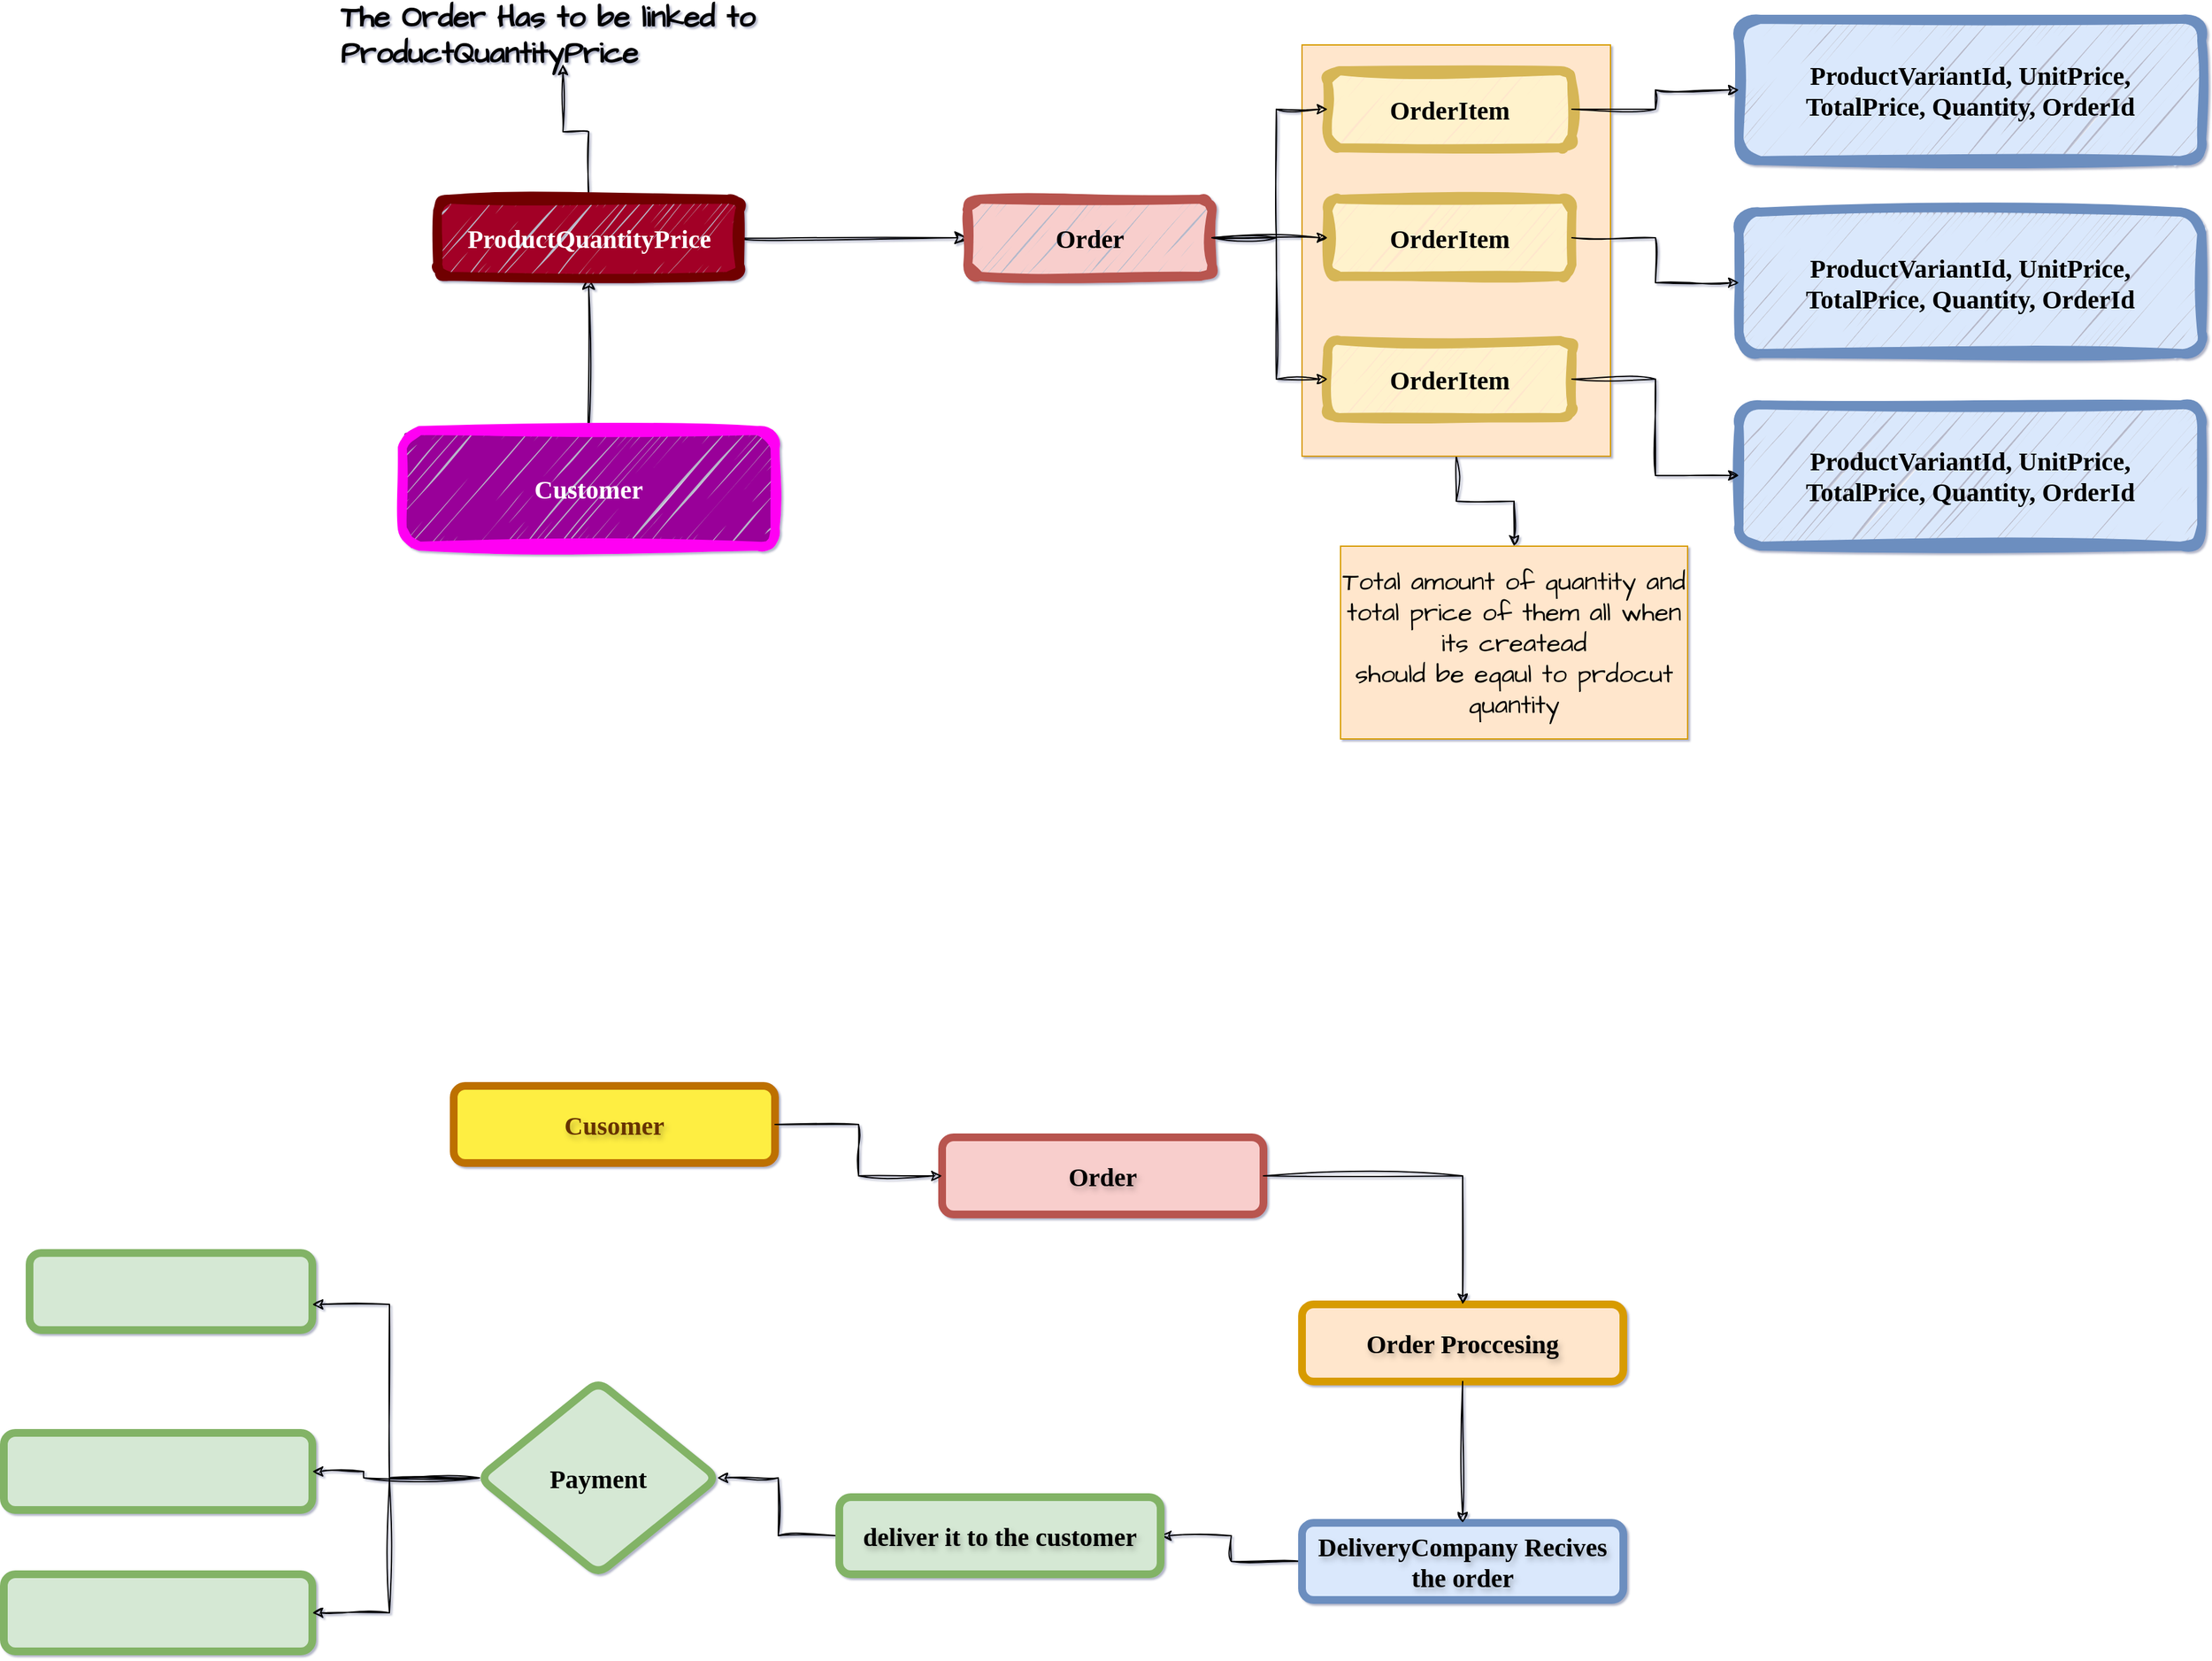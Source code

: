 <mxfile version="27.0.9" pages="2">
  <diagram name="Page-1" id="gnNqmJG_xtYtatFt8Hhh">
    <mxGraphModel dx="1442" dy="660" grid="1" gridSize="10" guides="1" tooltips="1" connect="1" arrows="1" fold="1" page="0" pageScale="1" pageWidth="1200" pageHeight="1600" math="0" shadow="1">
      <root>
        <mxCell id="0" />
        <mxCell id="1" parent="0" />
        <mxCell id="NSm13s4c2B4-6rNQFPJ4-1" value="" style="edgeStyle=orthogonalEdgeStyle;rounded=0;sketch=1;hachureGap=4;jiggle=2;curveFitting=1;orthogonalLoop=1;jettySize=auto;html=1;fontFamily=Architects Daughter;fontSource=https%3A%2F%2Ffonts.googleapis.com%2Fcss%3Ffamily%3DArchitects%2BDaughter;" edge="1" parent="1" source="NSm13s4c2B4-6rNQFPJ4-2" target="NSm13s4c2B4-6rNQFPJ4-22">
          <mxGeometry relative="1" as="geometry" />
        </mxCell>
        <mxCell id="NSm13s4c2B4-6rNQFPJ4-2" value="" style="rounded=0;whiteSpace=wrap;html=1;hachureGap=4;fontFamily=Architects Daughter;fontSource=https%3A%2F%2Ffonts.googleapis.com%2Fcss%3Ffamily%3DArchitects%2BDaughter;fillColor=#ffe6cc;strokeColor=#d79b00;" vertex="1" parent="1">
          <mxGeometry x="970" y="200" width="240" height="320" as="geometry" />
        </mxCell>
        <mxCell id="NSm13s4c2B4-6rNQFPJ4-3" value="" style="edgeStyle=none;curved=1;rounded=0;sketch=1;hachureGap=4;jiggle=2;curveFitting=1;orthogonalLoop=1;jettySize=auto;html=1;fontFamily=Architects Daughter;fontSource=https%3A%2F%2Ffonts.googleapis.com%2Fcss%3Ffamily%3DArchitects%2BDaughter;fontSize=12;startSize=8;endSize=8;" edge="1" parent="1" source="NSm13s4c2B4-6rNQFPJ4-4" target="NSm13s4c2B4-6rNQFPJ4-7">
          <mxGeometry relative="1" as="geometry" />
        </mxCell>
        <mxCell id="NSm13s4c2B4-6rNQFPJ4-4" value="Customer" style="rounded=1;whiteSpace=wrap;html=1;fillColor=#990099;strokeColor=#FF00F3;strokeWidth=7;fontFamily=Comic Sans MS;fontSize=20;fontColor=#FFFFFF;fontStyle=1;sketch=1;hachureGap=4;jiggle=2;curveFitting=1;fontSource=https%3A%2F%2Ffonts.googleapis.com%2Fcss%3Ffamily%3DArchitects%2BDaughter;" vertex="1" parent="1">
          <mxGeometry x="270" y="500" width="290" height="90" as="geometry" />
        </mxCell>
        <mxCell id="NSm13s4c2B4-6rNQFPJ4-5" value="" style="edgeStyle=none;curved=1;rounded=0;sketch=1;hachureGap=4;jiggle=2;curveFitting=1;orthogonalLoop=1;jettySize=auto;html=1;fontFamily=Architects Daughter;fontSource=https%3A%2F%2Ffonts.googleapis.com%2Fcss%3Ffamily%3DArchitects%2BDaughter;fontSize=12;startSize=8;endSize=8;" edge="1" parent="1" source="NSm13s4c2B4-6rNQFPJ4-7" target="NSm13s4c2B4-6rNQFPJ4-8">
          <mxGeometry relative="1" as="geometry" />
        </mxCell>
        <mxCell id="NSm13s4c2B4-6rNQFPJ4-6" style="edgeStyle=orthogonalEdgeStyle;rounded=0;sketch=1;hachureGap=4;jiggle=2;curveFitting=1;orthogonalLoop=1;jettySize=auto;html=1;fontFamily=Architects Daughter;fontSource=https%3A%2F%2Ffonts.googleapis.com%2Fcss%3Ffamily%3DArchitects%2BDaughter;" edge="1" parent="1" source="NSm13s4c2B4-6rNQFPJ4-7" target="NSm13s4c2B4-6rNQFPJ4-16">
          <mxGeometry relative="1" as="geometry">
            <mxPoint x="415" y="200" as="targetPoint" />
          </mxGeometry>
        </mxCell>
        <mxCell id="NSm13s4c2B4-6rNQFPJ4-7" value="ProductQuantityPrice" style="whiteSpace=wrap;html=1;fontSize=20;fontFamily=Comic Sans MS;fillColor=#a20025;strokeColor=#6F0000;fontColor=#ffffff;rounded=1;strokeWidth=7;fontStyle=1;hachureGap=4;fontSource=https%3A%2F%2Ffonts.googleapis.com%2Fcss%3Ffamily%3DArchitects%2BDaughter;glass=0;sketch=1;curveFitting=1;jiggle=2;" vertex="1" parent="1">
          <mxGeometry x="297.5" y="320" width="235" height="60" as="geometry" />
        </mxCell>
        <mxCell id="NSm13s4c2B4-6rNQFPJ4-8" value="Order" style="whiteSpace=wrap;html=1;fontSize=20;fontFamily=Comic Sans MS;fillColor=#f8cecc;strokeColor=#b85450;rounded=1;strokeWidth=7;fontStyle=1;sketch=1;hachureGap=4;jiggle=2;curveFitting=1;fontSource=https%3A%2F%2Ffonts.googleapis.com%2Fcss%3Ffamily%3DArchitects%2BDaughter;" vertex="1" parent="1">
          <mxGeometry x="710" y="320" width="190" height="60" as="geometry" />
        </mxCell>
        <mxCell id="NSm13s4c2B4-6rNQFPJ4-9" value="OrderItem" style="whiteSpace=wrap;html=1;fontSize=20;fontFamily=Comic Sans MS;fillColor=#fff2cc;strokeColor=#d6b656;rounded=1;strokeWidth=7;fontStyle=1;sketch=1;hachureGap=4;jiggle=2;curveFitting=1;fontSource=https%3A%2F%2Ffonts.googleapis.com%2Fcss%3Ffamily%3DArchitects%2BDaughter;" vertex="1" parent="1">
          <mxGeometry x="990" y="220" width="190" height="60" as="geometry" />
        </mxCell>
        <mxCell id="NSm13s4c2B4-6rNQFPJ4-10" value="OrderItem" style="whiteSpace=wrap;html=1;fontSize=20;fontFamily=Comic Sans MS;fillColor=#fff2cc;strokeColor=#d6b656;rounded=1;strokeWidth=7;fontStyle=1;sketch=1;hachureGap=4;jiggle=2;curveFitting=1;fontSource=https%3A%2F%2Ffonts.googleapis.com%2Fcss%3Ffamily%3DArchitects%2BDaughter;" vertex="1" parent="1">
          <mxGeometry x="990" y="320" width="190" height="60" as="geometry" />
        </mxCell>
        <mxCell id="NSm13s4c2B4-6rNQFPJ4-11" value="OrderItem" style="whiteSpace=wrap;html=1;fontSize=20;fontFamily=Comic Sans MS;fillColor=#fff2cc;strokeColor=#d6b656;rounded=1;strokeWidth=7;fontStyle=1;sketch=1;hachureGap=4;jiggle=2;curveFitting=1;fontSource=https%3A%2F%2Ffonts.googleapis.com%2Fcss%3Ffamily%3DArchitects%2BDaughter;" vertex="1" parent="1">
          <mxGeometry x="990" y="430" width="190" height="60" as="geometry" />
        </mxCell>
        <mxCell id="NSm13s4c2B4-6rNQFPJ4-12" value="" style="edgeStyle=orthogonalEdgeStyle;rounded=0;sketch=1;hachureGap=4;jiggle=2;curveFitting=1;orthogonalLoop=1;jettySize=auto;html=1;fontFamily=Architects Daughter;fontSource=https%3A%2F%2Ffonts.googleapis.com%2Fcss%3Ffamily%3DArchitects%2BDaughter;" edge="1" parent="1" source="NSm13s4c2B4-6rNQFPJ4-8" target="NSm13s4c2B4-6rNQFPJ4-9">
          <mxGeometry relative="1" as="geometry">
            <Array as="points">
              <mxPoint x="950" y="350" />
              <mxPoint x="950" y="250" />
            </Array>
          </mxGeometry>
        </mxCell>
        <mxCell id="NSm13s4c2B4-6rNQFPJ4-13" value="" style="edgeStyle=orthogonalEdgeStyle;rounded=0;sketch=1;hachureGap=4;jiggle=2;curveFitting=1;orthogonalLoop=1;jettySize=auto;html=1;fontFamily=Architects Daughter;fontSource=https%3A%2F%2Ffonts.googleapis.com%2Fcss%3Ffamily%3DArchitects%2BDaughter;" edge="1" parent="1" source="NSm13s4c2B4-6rNQFPJ4-8" target="NSm13s4c2B4-6rNQFPJ4-10">
          <mxGeometry relative="1" as="geometry" />
        </mxCell>
        <mxCell id="NSm13s4c2B4-6rNQFPJ4-14" value="" style="edgeStyle=orthogonalEdgeStyle;rounded=0;sketch=1;hachureGap=4;jiggle=2;curveFitting=1;orthogonalLoop=1;jettySize=auto;html=1;fontFamily=Architects Daughter;fontSource=https%3A%2F%2Ffonts.googleapis.com%2Fcss%3Ffamily%3DArchitects%2BDaughter;entryX=0;entryY=0.5;entryDx=0;entryDy=0;" edge="1" parent="1" source="NSm13s4c2B4-6rNQFPJ4-8" target="NSm13s4c2B4-6rNQFPJ4-11">
          <mxGeometry relative="1" as="geometry">
            <Array as="points">
              <mxPoint x="950" y="350" />
              <mxPoint x="950" y="460" />
            </Array>
          </mxGeometry>
        </mxCell>
        <mxCell id="NSm13s4c2B4-6rNQFPJ4-15" value="&lt;div&gt;ProductVariantId, UnitPrice,&lt;/div&gt;&lt;div&gt;TotalPrice, Quantity, OrderId&lt;/div&gt;" style="whiteSpace=wrap;html=1;fontSize=20;fontFamily=Comic Sans MS;fillColor=#dae8fc;strokeColor=#6c8ebf;rounded=1;strokeWidth=7;fontStyle=1;sketch=1;hachureGap=4;jiggle=2;curveFitting=1;fontSource=https%3A%2F%2Ffonts.googleapis.com%2Fcss%3Ffamily%3DArchitects%2BDaughter;align=center;" vertex="1" parent="1">
          <mxGeometry x="1310" y="180" width="360" height="110" as="geometry" />
        </mxCell>
        <mxCell id="NSm13s4c2B4-6rNQFPJ4-16" value="&lt;div&gt;The Order Has to be linked to&amp;nbsp; ProductQuantityPrice&lt;/div&gt;" style="text;html=1;align=left;verticalAlign=middle;whiteSpace=wrap;rounded=0;fontFamily=Architects Daughter;fontSource=https%3A%2F%2Ffonts.googleapis.com%2Fcss%3Ffamily%3DArchitects%2BDaughter;fontStyle=1;fontSize=23;" vertex="1" parent="1">
          <mxGeometry x="220" y="170" width="350" height="45" as="geometry" />
        </mxCell>
        <mxCell id="NSm13s4c2B4-6rNQFPJ4-17" value="&lt;div&gt;ProductVariantId, UnitPrice,&lt;/div&gt;&lt;div&gt;TotalPrice, Quantity, OrderId&lt;/div&gt;" style="whiteSpace=wrap;html=1;fontSize=20;fontFamily=Comic Sans MS;fillColor=#dae8fc;strokeColor=#6c8ebf;rounded=1;strokeWidth=7;fontStyle=1;sketch=1;hachureGap=4;jiggle=2;curveFitting=1;fontSource=https%3A%2F%2Ffonts.googleapis.com%2Fcss%3Ffamily%3DArchitects%2BDaughter;align=center;" vertex="1" parent="1">
          <mxGeometry x="1310" y="330" width="360" height="110" as="geometry" />
        </mxCell>
        <mxCell id="NSm13s4c2B4-6rNQFPJ4-18" value="&lt;div&gt;ProductVariantId, UnitPrice,&lt;/div&gt;&lt;div&gt;TotalPrice, Quantity, OrderId&lt;/div&gt;" style="whiteSpace=wrap;html=1;fontSize=20;fontFamily=Comic Sans MS;fillColor=#dae8fc;strokeColor=#6c8ebf;rounded=1;strokeWidth=7;fontStyle=1;sketch=1;hachureGap=4;jiggle=2;curveFitting=1;fontSource=https%3A%2F%2Ffonts.googleapis.com%2Fcss%3Ffamily%3DArchitects%2BDaughter;align=center;" vertex="1" parent="1">
          <mxGeometry x="1310" y="480" width="360" height="110" as="geometry" />
        </mxCell>
        <mxCell id="NSm13s4c2B4-6rNQFPJ4-19" value="" style="edgeStyle=orthogonalEdgeStyle;rounded=0;sketch=1;hachureGap=4;jiggle=2;curveFitting=1;orthogonalLoop=1;jettySize=auto;html=1;fontFamily=Architects Daughter;fontSource=https%3A%2F%2Ffonts.googleapis.com%2Fcss%3Ffamily%3DArchitects%2BDaughter;" edge="1" parent="1" source="NSm13s4c2B4-6rNQFPJ4-9" target="NSm13s4c2B4-6rNQFPJ4-15">
          <mxGeometry relative="1" as="geometry" />
        </mxCell>
        <mxCell id="NSm13s4c2B4-6rNQFPJ4-20" value="" style="edgeStyle=orthogonalEdgeStyle;rounded=0;sketch=1;hachureGap=4;jiggle=2;curveFitting=1;orthogonalLoop=1;jettySize=auto;html=1;fontFamily=Architects Daughter;fontSource=https%3A%2F%2Ffonts.googleapis.com%2Fcss%3Ffamily%3DArchitects%2BDaughter;exitX=1;exitY=0.5;exitDx=0;exitDy=0;" edge="1" parent="1" source="NSm13s4c2B4-6rNQFPJ4-10" target="NSm13s4c2B4-6rNQFPJ4-17">
          <mxGeometry relative="1" as="geometry">
            <mxPoint x="1180" y="390" as="sourcePoint" />
          </mxGeometry>
        </mxCell>
        <mxCell id="NSm13s4c2B4-6rNQFPJ4-21" value="" style="edgeStyle=orthogonalEdgeStyle;rounded=0;sketch=1;hachureGap=4;jiggle=2;curveFitting=1;orthogonalLoop=1;jettySize=auto;html=1;fontFamily=Architects Daughter;fontSource=https%3A%2F%2Ffonts.googleapis.com%2Fcss%3Ffamily%3DArchitects%2BDaughter;exitX=1;exitY=0.5;exitDx=0;exitDy=0;" edge="1" parent="1" source="NSm13s4c2B4-6rNQFPJ4-11" target="NSm13s4c2B4-6rNQFPJ4-18">
          <mxGeometry relative="1" as="geometry">
            <mxPoint x="1170" y="560" as="sourcePoint" />
          </mxGeometry>
        </mxCell>
        <mxCell id="NSm13s4c2B4-6rNQFPJ4-22" value="&lt;font style=&quot;font-size: 20px;&quot;&gt;Total amount of quantity and total price of them all when its createad&lt;br&gt;should be eqaul to prdocut quantity&lt;/font&gt;" style="whiteSpace=wrap;html=1;fontFamily=Architects Daughter;fillColor=#ffe6cc;strokeColor=#d79b00;rounded=0;hachureGap=4;fontSource=https%3A%2F%2Ffonts.googleapis.com%2Fcss%3Ffamily%3DArchitects%2BDaughter;" vertex="1" parent="1">
          <mxGeometry x="1000" y="590" width="270" height="150" as="geometry" />
        </mxCell>
        <mxCell id="NSm13s4c2B4-6rNQFPJ4-23" value="Cusomer" style="rounded=1;whiteSpace=wrap;html=1;fillColor=#FEEE43;fontColor=#663300;strokeColor=#BD7000;fontSize=20;textShadow=1;fillStyle=auto;hachureGap=4;fontFamily=Verdana;strokeWidth=6;fontStyle=1" vertex="1" parent="1">
          <mxGeometry x="310" y="1010" width="250" height="60" as="geometry" />
        </mxCell>
        <mxCell id="NSm13s4c2B4-6rNQFPJ4-28" value="Order" style="rounded=1;whiteSpace=wrap;html=1;fillColor=#f8cecc;strokeColor=#b85450;fontSize=20;textShadow=1;fillStyle=auto;hachureGap=4;fontFamily=Verdana;strokeWidth=6;fontStyle=1" vertex="1" parent="1">
          <mxGeometry x="690" y="1050" width="250" height="60" as="geometry" />
        </mxCell>
        <mxCell id="NSm13s4c2B4-6rNQFPJ4-32" value="Order Proccesing" style="rounded=1;whiteSpace=wrap;html=1;fillColor=#ffe6cc;strokeColor=#d79b00;fontSize=20;textShadow=1;fillStyle=auto;hachureGap=4;fontFamily=Verdana;strokeWidth=6;fontStyle=1" vertex="1" parent="1">
          <mxGeometry x="970" y="1180" width="250" height="60" as="geometry" />
        </mxCell>
        <mxCell id="NSm13s4c2B4-6rNQFPJ4-39" value="" style="edgeStyle=orthogonalEdgeStyle;rounded=0;sketch=1;hachureGap=4;jiggle=2;curveFitting=1;orthogonalLoop=1;jettySize=auto;html=1;fontFamily=Architects Daughter;fontSource=https%3A%2F%2Ffonts.googleapis.com%2Fcss%3Ffamily%3DArchitects%2BDaughter;" edge="1" parent="1" source="NSm13s4c2B4-6rNQFPJ4-34" target="NSm13s4c2B4-6rNQFPJ4-38">
          <mxGeometry relative="1" as="geometry" />
        </mxCell>
        <mxCell id="NSm13s4c2B4-6rNQFPJ4-34" value="DeliveryCompany Recives the order" style="rounded=1;whiteSpace=wrap;html=1;fillColor=#dae8fc;strokeColor=#6c8ebf;fontSize=20;textShadow=1;fillStyle=auto;hachureGap=4;fontFamily=Verdana;strokeWidth=6;fontStyle=1" vertex="1" parent="1">
          <mxGeometry x="970" y="1350" width="250" height="60" as="geometry" />
        </mxCell>
        <mxCell id="NSm13s4c2B4-6rNQFPJ4-29" value="" style="edgeStyle=orthogonalEdgeStyle;rounded=0;sketch=1;hachureGap=4;jiggle=2;curveFitting=1;orthogonalLoop=1;jettySize=auto;html=1;fontFamily=Architects Daughter;fontSource=https%3A%2F%2Ffonts.googleapis.com%2Fcss%3Ffamily%3DArchitects%2BDaughter;" edge="1" parent="1" source="NSm13s4c2B4-6rNQFPJ4-23" target="NSm13s4c2B4-6rNQFPJ4-28">
          <mxGeometry relative="1" as="geometry" />
        </mxCell>
        <mxCell id="NSm13s4c2B4-6rNQFPJ4-33" value="" style="edgeStyle=orthogonalEdgeStyle;rounded=0;sketch=1;hachureGap=4;jiggle=2;curveFitting=1;orthogonalLoop=1;jettySize=auto;html=1;fontFamily=Architects Daughter;fontSource=https%3A%2F%2Ffonts.googleapis.com%2Fcss%3Ffamily%3DArchitects%2BDaughter;" edge="1" parent="1" source="NSm13s4c2B4-6rNQFPJ4-28" target="NSm13s4c2B4-6rNQFPJ4-32">
          <mxGeometry relative="1" as="geometry">
            <Array as="points">
              <mxPoint x="1095" y="1080" />
            </Array>
          </mxGeometry>
        </mxCell>
        <mxCell id="NSm13s4c2B4-6rNQFPJ4-35" value="" style="edgeStyle=orthogonalEdgeStyle;rounded=0;sketch=1;hachureGap=4;jiggle=2;curveFitting=1;orthogonalLoop=1;jettySize=auto;html=1;fontFamily=Architects Daughter;fontSource=https%3A%2F%2Ffonts.googleapis.com%2Fcss%3Ffamily%3DArchitects%2BDaughter;" edge="1" parent="1" source="NSm13s4c2B4-6rNQFPJ4-32" target="NSm13s4c2B4-6rNQFPJ4-34">
          <mxGeometry relative="1" as="geometry" />
        </mxCell>
        <mxCell id="NSm13s4c2B4-6rNQFPJ4-41" value="" style="edgeStyle=orthogonalEdgeStyle;rounded=0;sketch=1;hachureGap=4;jiggle=2;curveFitting=1;orthogonalLoop=1;jettySize=auto;html=1;fontFamily=Architects Daughter;fontSource=https%3A%2F%2Ffonts.googleapis.com%2Fcss%3Ffamily%3DArchitects%2BDaughter;" edge="1" parent="1" source="NSm13s4c2B4-6rNQFPJ4-38" target="NSm13s4c2B4-6rNQFPJ4-40">
          <mxGeometry relative="1" as="geometry" />
        </mxCell>
        <mxCell id="NSm13s4c2B4-6rNQFPJ4-38" value="deliver it to the customer" style="rounded=1;whiteSpace=wrap;html=1;fillColor=#d5e8d4;strokeColor=#82b366;fontSize=20;textShadow=1;fillStyle=auto;hachureGap=4;fontFamily=Verdana;strokeWidth=6;fontStyle=1" vertex="1" parent="1">
          <mxGeometry x="610" y="1330" width="250" height="60" as="geometry" />
        </mxCell>
        <mxCell id="NSm13s4c2B4-6rNQFPJ4-40" value="Payment" style="rhombus;whiteSpace=wrap;html=1;fontSize=20;fontFamily=Verdana;fillColor=#d5e8d4;strokeColor=#82b366;rounded=1;fillStyle=auto;hachureGap=4;strokeWidth=6;fontStyle=1;" vertex="1" parent="1">
          <mxGeometry x="330" y="1240" width="185" height="150" as="geometry" />
        </mxCell>
        <mxCell id="NSm13s4c2B4-6rNQFPJ4-42" value="" style="whiteSpace=wrap;html=1;fontSize=20;fontFamily=Verdana;fillColor=#d5e8d4;strokeColor=#82b366;rounded=1;fillStyle=auto;hachureGap=4;strokeWidth=6;fontStyle=1;" vertex="1" parent="1">
          <mxGeometry x="-20" y="1140" width="220" height="60" as="geometry" />
        </mxCell>
        <mxCell id="NSm13s4c2B4-6rNQFPJ4-44" value="" style="whiteSpace=wrap;html=1;fontSize=20;fontFamily=Verdana;fillColor=#d5e8d4;strokeColor=#82b366;rounded=1;fillStyle=auto;hachureGap=4;strokeWidth=6;fontStyle=1;" vertex="1" parent="1">
          <mxGeometry x="-40" y="1390" width="240" height="60" as="geometry" />
        </mxCell>
        <mxCell id="NSm13s4c2B4-6rNQFPJ4-46" value="" style="whiteSpace=wrap;html=1;fontSize=20;fontFamily=Verdana;fillColor=#d5e8d4;strokeColor=#82b366;rounded=1;fillStyle=auto;hachureGap=4;strokeWidth=6;fontStyle=1;" vertex="1" parent="1">
          <mxGeometry x="-40" y="1280" width="240" height="60" as="geometry" />
        </mxCell>
        <mxCell id="NSm13s4c2B4-6rNQFPJ4-43" value="" style="edgeStyle=orthogonalEdgeStyle;rounded=0;sketch=1;hachureGap=4;jiggle=2;curveFitting=1;orthogonalLoop=1;jettySize=auto;html=1;fontFamily=Architects Daughter;fontSource=https%3A%2F%2Ffonts.googleapis.com%2Fcss%3Ffamily%3DArchitects%2BDaughter;" edge="1" parent="1" source="NSm13s4c2B4-6rNQFPJ4-40" target="NSm13s4c2B4-6rNQFPJ4-42">
          <mxGeometry relative="1" as="geometry">
            <Array as="points">
              <mxPoint x="260" y="1315" />
              <mxPoint x="260" y="1180" />
            </Array>
          </mxGeometry>
        </mxCell>
        <mxCell id="NSm13s4c2B4-6rNQFPJ4-45" value="" style="edgeStyle=orthogonalEdgeStyle;rounded=0;sketch=1;hachureGap=4;jiggle=2;curveFitting=1;orthogonalLoop=1;jettySize=auto;html=1;fontFamily=Architects Daughter;fontSource=https%3A%2F%2Ffonts.googleapis.com%2Fcss%3Ffamily%3DArchitects%2BDaughter;" edge="1" parent="1" source="NSm13s4c2B4-6rNQFPJ4-40" target="NSm13s4c2B4-6rNQFPJ4-44">
          <mxGeometry relative="1" as="geometry">
            <Array as="points">
              <mxPoint x="260" y="1315" />
              <mxPoint x="260" y="1420" />
            </Array>
          </mxGeometry>
        </mxCell>
        <mxCell id="NSm13s4c2B4-6rNQFPJ4-47" value="" style="edgeStyle=orthogonalEdgeStyle;rounded=0;sketch=1;hachureGap=4;jiggle=2;curveFitting=1;orthogonalLoop=1;jettySize=auto;html=1;fontFamily=Architects Daughter;fontSource=https%3A%2F%2Ffonts.googleapis.com%2Fcss%3Ffamily%3DArchitects%2BDaughter;" edge="1" parent="1" source="NSm13s4c2B4-6rNQFPJ4-40" target="NSm13s4c2B4-6rNQFPJ4-46">
          <mxGeometry relative="1" as="geometry">
            <Array as="points">
              <mxPoint x="240" y="1315" />
              <mxPoint x="240" y="1310" />
            </Array>
          </mxGeometry>
        </mxCell>
      </root>
    </mxGraphModel>
  </diagram>
  <diagram id="0XYnwqnHiGHVpxlQsPuT" name="Page-2">
    <mxGraphModel dx="1871" dy="1080" grid="1" gridSize="10" guides="1" tooltips="1" connect="1" arrows="1" fold="1" page="0" pageScale="1" pageWidth="1200" pageHeight="1600" math="0" shadow="0">
      <root>
        <mxCell id="0" />
        <mxCell id="1" parent="0" />
        <mxCell id="qq197XKXCLB5G6-WgF2h-3" value="" style="edgeStyle=orthogonalEdgeStyle;rounded=0;sketch=1;hachureGap=4;jiggle=2;curveFitting=1;orthogonalLoop=1;jettySize=auto;html=1;fontFamily=Architects Daughter;fontSource=https%3A%2F%2Ffonts.googleapis.com%2Fcss%3Ffamily%3DArchitects%2BDaughter;strokeWidth=8;" edge="1" parent="1" source="qq197XKXCLB5G6-WgF2h-1" target="qq197XKXCLB5G6-WgF2h-2">
          <mxGeometry relative="1" as="geometry" />
        </mxCell>
        <mxCell id="qq197XKXCLB5G6-WgF2h-1" value="Delivery Comany" style="rounded=1;whiteSpace=wrap;html=1;hachureGap=4;fontFamily=Architects Daughter;fontSource=https%3A%2F%2Ffonts.googleapis.com%2Fcss%3Ffamily%3DArchitects%2BDaughter;fillColor=#f8cecc;strokeColor=#b85450;strokeWidth=5;fontSize=25;fontStyle=1;fontColor=light-dark(#b85450, #ffb5b5);labelBorderColor=none;" vertex="1" parent="1">
          <mxGeometry x="-760" y="-290" width="240" height="80" as="geometry" />
        </mxCell>
        <mxCell id="qq197XKXCLB5G6-WgF2h-2" value="Cutomer" style="rounded=1;whiteSpace=wrap;html=1;hachureGap=4;fontFamily=Architects Daughter;fontSource=https%3A%2F%2Ffonts.googleapis.com%2Fcss%3Ffamily%3DArchitects%2BDaughter;fillColor=#dae8fc;strokeColor=#6c8ebf;strokeWidth=5;fontSize=25;fontStyle=1;labelBorderColor=none;" vertex="1" parent="1">
          <mxGeometry x="-320" y="-320" width="220" height="80" as="geometry" />
        </mxCell>
        <mxCell id="qq197XKXCLB5G6-WgF2h-14" value="" style="edgeStyle=orthogonalEdgeStyle;rounded=0;sketch=1;hachureGap=4;jiggle=2;curveFitting=1;orthogonalLoop=1;jettySize=auto;html=1;fontFamily=Architects Daughter;fontSource=https%3A%2F%2Ffonts.googleapis.com%2Fcss%3Ffamily%3DArchitects%2BDaughter;" edge="1" parent="1" source="qq197XKXCLB5G6-WgF2h-8" target="qq197XKXCLB5G6-WgF2h-13">
          <mxGeometry relative="1" as="geometry" />
        </mxCell>
        <mxCell id="qq197XKXCLB5G6-WgF2h-8" value="Full Receipt" style="whiteSpace=wrap;html=1;fontSize=25;fontFamily=Architects Daughter;fillColor=#008a00;strokeColor=#005700;fontColor=#ffffff;rounded=1;hachureGap=4;fontSource=https%3A%2F%2Ffonts.googleapis.com%2Fcss%3Ffamily%3DArchitects%2BDaughter;strokeWidth=5;fontStyle=1;labelBorderColor=none;" vertex="1" parent="1">
          <mxGeometry x="-640" y="-100" width="210" height="60" as="geometry" />
        </mxCell>
        <mxCell id="qq197XKXCLB5G6-WgF2h-16" value="" style="edgeStyle=orthogonalEdgeStyle;rounded=0;sketch=1;hachureGap=4;jiggle=2;curveFitting=1;orthogonalLoop=1;jettySize=auto;html=1;fontFamily=Architects Daughter;fontSource=https%3A%2F%2Ffonts.googleapis.com%2Fcss%3Ffamily%3DArchitects%2BDaughter;" edge="1" parent="1" source="qq197XKXCLB5G6-WgF2h-11" target="qq197XKXCLB5G6-WgF2h-15">
          <mxGeometry relative="1" as="geometry" />
        </mxCell>
        <mxCell id="qq197XKXCLB5G6-WgF2h-11" value="Partally Receipt" style="whiteSpace=wrap;html=1;fontSize=25;fontFamily=Architects Daughter;fillColor=#1ba1e2;strokeColor=#006EAF;fontColor=#ffffff;rounded=1;hachureGap=4;fontSource=https%3A%2F%2Ffonts.googleapis.com%2Fcss%3Ffamily%3DArchitects%2BDaughter;strokeWidth=5;fontStyle=1;labelBorderColor=none;" vertex="1" parent="1">
          <mxGeometry x="-640" y="40" width="210" height="60" as="geometry" />
        </mxCell>
        <mxCell id="qq197XKXCLB5G6-WgF2h-18" value="" style="edgeStyle=orthogonalEdgeStyle;rounded=0;sketch=1;hachureGap=4;jiggle=2;curveFitting=1;orthogonalLoop=1;jettySize=auto;html=1;fontFamily=Architects Daughter;fontSource=https%3A%2F%2Ffonts.googleapis.com%2Fcss%3Ffamily%3DArchitects%2BDaughter;" edge="1" parent="1" source="qq197XKXCLB5G6-WgF2h-12" target="qq197XKXCLB5G6-WgF2h-17">
          <mxGeometry relative="1" as="geometry" />
        </mxCell>
        <mxCell id="qq197XKXCLB5G6-WgF2h-12" value="Refuse Receipt" style="whiteSpace=wrap;html=1;fontSize=25;fontFamily=Architects Daughter;fillColor=#d80073;strokeColor=#A50040;rounded=1;hachureGap=4;fontSource=https%3A%2F%2Ffonts.googleapis.com%2Fcss%3Ffamily%3DArchitects%2BDaughter;strokeWidth=5;fontStyle=1;labelBorderColor=none;fontColor=#ffffff;" vertex="1" parent="1">
          <mxGeometry x="-640" y="210" width="210" height="60" as="geometry" />
        </mxCell>
        <mxCell id="qq197XKXCLB5G6-WgF2h-13" value="Total Order Price + Delivery Cost&amp;nbsp;&lt;br&gt;Are Paid&amp;nbsp;" style="whiteSpace=wrap;html=1;fontSize=25;fontFamily=Architects Daughter;fillColor=#d5e8d4;strokeColor=#82b366;rounded=1;hachureGap=4;fontSource=https%3A%2F%2Ffonts.googleapis.com%2Fcss%3Ffamily%3DArchitects%2BDaughter;strokeWidth=5;fontStyle=1;labelBorderColor=none;" vertex="1" parent="1">
          <mxGeometry x="-350" y="-140" width="430" height="110" as="geometry" />
        </mxCell>
        <mxCell id="qq197XKXCLB5G6-WgF2h-15" value="Part of Total Order&#39;s price + Delivery Cost&lt;br&gt;Are Paid" style="whiteSpace=wrap;html=1;fontSize=25;fontFamily=Architects Daughter;fillColor=#dae8fc;strokeColor=#6c8ebf;rounded=1;hachureGap=4;fontSource=https%3A%2F%2Ffonts.googleapis.com%2Fcss%3Ffamily%3DArchitects%2BDaughter;strokeWidth=5;fontStyle=1;labelBorderColor=none;" vertex="1" parent="1">
          <mxGeometry x="-350" y="20" width="430" height="120" as="geometry" />
        </mxCell>
        <mxCell id="qq197XKXCLB5G6-WgF2h-17" value="Order&#39;s Price is unpaid" style="whiteSpace=wrap;html=1;fontSize=25;fontFamily=Architects Daughter;fillColor=#f8cecc;strokeColor=#b85450;rounded=1;hachureGap=4;fontSource=https%3A%2F%2Ffonts.googleapis.com%2Fcss%3Ffamily%3DArchitects%2BDaughter;strokeWidth=5;fontStyle=1;labelBorderColor=none;" vertex="1" parent="1">
          <mxGeometry x="-350" y="210" width="430" height="60" as="geometry" />
        </mxCell>
        <mxCell id="qq197XKXCLB5G6-WgF2h-19" value="Delivery Cost is paid" style="whiteSpace=wrap;html=1;fontSize=25;fontFamily=Architects Daughter;fillColor=#f8cecc;strokeColor=#b85450;rounded=1;hachureGap=4;fontSource=https%3A%2F%2Ffonts.googleapis.com%2Fcss%3Ffamily%3DArchitects%2BDaughter;strokeWidth=5;fontStyle=1;labelBorderColor=none;" vertex="1" parent="1">
          <mxGeometry x="180" y="160" width="430" height="60" as="geometry" />
        </mxCell>
        <mxCell id="qq197XKXCLB5G6-WgF2h-22" value="Delivery Cost is partailly paid" style="whiteSpace=wrap;html=1;fontSize=25;fontFamily=Architects Daughter;fillColor=#f8cecc;strokeColor=#b85450;rounded=1;hachureGap=4;fontSource=https%3A%2F%2Ffonts.googleapis.com%2Fcss%3Ffamily%3DArchitects%2BDaughter;strokeWidth=5;fontStyle=1;labelBorderColor=none;" vertex="1" parent="1">
          <mxGeometry x="180" y="260" width="430" height="60" as="geometry" />
        </mxCell>
        <mxCell id="qq197XKXCLB5G6-WgF2h-24" value="Delivery Cost is unpaid" style="whiteSpace=wrap;html=1;fontSize=25;fontFamily=Architects Daughter;fillColor=#f8cecc;strokeColor=#b85450;rounded=1;hachureGap=4;fontSource=https%3A%2F%2Ffonts.googleapis.com%2Fcss%3Ffamily%3DArchitects%2BDaughter;strokeWidth=5;fontStyle=1;labelBorderColor=none;" vertex="1" parent="1">
          <mxGeometry x="180" y="350" width="430" height="60" as="geometry" />
        </mxCell>
        <mxCell id="qq197XKXCLB5G6-WgF2h-20" value="" style="edgeStyle=orthogonalEdgeStyle;rounded=0;sketch=1;hachureGap=4;jiggle=2;curveFitting=1;orthogonalLoop=1;jettySize=auto;html=1;fontFamily=Architects Daughter;fontSource=https%3A%2F%2Ffonts.googleapis.com%2Fcss%3Ffamily%3DArchitects%2BDaughter;" edge="1" parent="1" source="qq197XKXCLB5G6-WgF2h-17" target="qq197XKXCLB5G6-WgF2h-19">
          <mxGeometry relative="1" as="geometry" />
        </mxCell>
        <mxCell id="qq197XKXCLB5G6-WgF2h-21" value="" style="edgeStyle=orthogonalEdgeStyle;rounded=0;sketch=1;hachureGap=4;jiggle=2;curveFitting=1;orthogonalLoop=1;jettySize=auto;html=1;fontFamily=Architects Daughter;fontSource=https%3A%2F%2Ffonts.googleapis.com%2Fcss%3Ffamily%3DArchitects%2BDaughter;" edge="1" parent="1" source="qq197XKXCLB5G6-WgF2h-17" target="qq197XKXCLB5G6-WgF2h-19">
          <mxGeometry relative="1" as="geometry" />
        </mxCell>
        <mxCell id="qq197XKXCLB5G6-WgF2h-23" value="" style="edgeStyle=orthogonalEdgeStyle;rounded=0;sketch=1;hachureGap=4;jiggle=2;curveFitting=1;orthogonalLoop=1;jettySize=auto;html=1;fontFamily=Architects Daughter;fontSource=https%3A%2F%2Ffonts.googleapis.com%2Fcss%3Ffamily%3DArchitects%2BDaughter;" edge="1" parent="1" source="qq197XKXCLB5G6-WgF2h-17" target="qq197XKXCLB5G6-WgF2h-22">
          <mxGeometry relative="1" as="geometry" />
        </mxCell>
        <mxCell id="qq197XKXCLB5G6-WgF2h-25" value="" style="edgeStyle=orthogonalEdgeStyle;rounded=0;sketch=1;hachureGap=4;jiggle=2;curveFitting=1;orthogonalLoop=1;jettySize=auto;html=1;fontFamily=Architects Daughter;fontSource=https%3A%2F%2Ffonts.googleapis.com%2Fcss%3Ffamily%3DArchitects%2BDaughter;" edge="1" parent="1" source="qq197XKXCLB5G6-WgF2h-17" target="qq197XKXCLB5G6-WgF2h-24">
          <mxGeometry relative="1" as="geometry">
            <Array as="points">
              <mxPoint x="130" y="240" />
              <mxPoint x="130" y="380" />
            </Array>
          </mxGeometry>
        </mxCell>
        <mxCell id="qq197XKXCLB5G6-WgF2h-26" value="Delivery Comany Account" style="rounded=1;whiteSpace=wrap;html=1;hachureGap=4;fontFamily=Architects Daughter;fontSource=https%3A%2F%2Ffonts.googleapis.com%2Fcss%3Ffamily%3DArchitects%2BDaughter;strokeWidth=5;fontSize=25;fontStyle=1;labelBorderColor=none;" vertex="1" parent="1">
          <mxGeometry x="1040" y="-310" width="330" height="80" as="geometry" />
        </mxCell>
        <mxCell id="qq197XKXCLB5G6-WgF2h-27" value="Full Receipt" style="whiteSpace=wrap;html=1;fontSize=25;fontFamily=Architects Daughter;fillColor=#008a00;strokeColor=#005700;fontColor=#ffffff;rounded=1;hachureGap=4;fontSource=https://fonts.googleapis.com/css?family=Architects+Daughter;strokeWidth=5;fontStyle=1;labelBorderColor=none;" vertex="1" parent="1">
          <mxGeometry x="1040" y="-190" width="210" height="60" as="geometry" />
        </mxCell>
        <mxCell id="qq197XKXCLB5G6-WgF2h-28" value="Partally Receipt" style="whiteSpace=wrap;html=1;fontSize=25;fontFamily=Architects Daughter;fillColor=#1ba1e2;strokeColor=#006EAF;fontColor=#ffffff;rounded=1;hachureGap=4;fontSource=https://fonts.googleapis.com/css?family=Architects+Daughter;strokeWidth=5;fontStyle=1;labelBorderColor=none;" vertex="1" parent="1">
          <mxGeometry x="1040" y="-50" width="210" height="60" as="geometry" />
        </mxCell>
        <mxCell id="qq197XKXCLB5G6-WgF2h-29" value="Refuse Receipt" style="whiteSpace=wrap;html=1;fontSize=25;fontFamily=Architects Daughter;fillColor=#d80073;strokeColor=#A50040;rounded=1;hachureGap=4;fontSource=https://fonts.googleapis.com/css?family=Architects+Daughter;strokeWidth=5;fontStyle=1;labelBorderColor=none;fontColor=#ffffff;" vertex="1" parent="1">
          <mxGeometry x="1040" y="120" width="210" height="60" as="geometry" />
        </mxCell>
        <mxCell id="qq197XKXCLB5G6-WgF2h-30" value="Total Price + Drive Cost" style="whiteSpace=wrap;html=1;fontSize=25;fontFamily=Architects Daughter;fillColor=#d5e8d4;strokeColor=#82b366;rounded=1;hachureGap=4;fontSource=https%3A%2F%2Ffonts.googleapis.com%2Fcss%3Ffamily%3DArchitects%2BDaughter;strokeWidth=5;fontStyle=1;labelBorderColor=none;" vertex="1" parent="1">
          <mxGeometry x="1440" y="-200" width="430" height="110" as="geometry" />
        </mxCell>
        <mxCell id="qq197XKXCLB5G6-WgF2h-32" value="Part of Total Order&#39;s price + Delivery Cost&lt;br&gt;&amp;nbsp;" style="whiteSpace=wrap;html=1;fontSize=25;fontFamily=Architects Daughter;fillColor=#dae8fc;strokeColor=#6c8ebf;rounded=1;hachureGap=4;fontSource=https%3A%2F%2Ffonts.googleapis.com%2Fcss%3Ffamily%3DArchitects%2BDaughter;strokeWidth=5;fontStyle=1;labelBorderColor=none;" vertex="1" parent="1">
          <mxGeometry x="1440" y="-50" width="440" height="120" as="geometry" />
        </mxCell>
        <mxCell id="qq197XKXCLB5G6-WgF2h-34" value="Delivery Cost&amp;nbsp; that informed by DeliveryCompany" style="whiteSpace=wrap;html=1;fontSize=25;fontFamily=Architects Daughter;fillColor=#f8cecc;strokeColor=#b85450;rounded=1;hachureGap=4;fontSource=https%3A%2F%2Ffonts.googleapis.com%2Fcss%3Ffamily%3DArchitects%2BDaughter;strokeWidth=5;fontStyle=1;labelBorderColor=none;" vertex="1" parent="1">
          <mxGeometry x="1470" y="110" width="430" height="70" as="geometry" />
        </mxCell>
        <mxCell id="qq197XKXCLB5G6-WgF2h-31" style="edgeStyle=orthogonalEdgeStyle;rounded=0;sketch=1;hachureGap=4;jiggle=2;curveFitting=1;orthogonalLoop=1;jettySize=auto;html=1;entryX=0;entryY=0.5;entryDx=0;entryDy=0;fontFamily=Architects Daughter;fontSource=https%3A%2F%2Ffonts.googleapis.com%2Fcss%3Ffamily%3DArchitects%2BDaughter;" edge="1" parent="1" source="qq197XKXCLB5G6-WgF2h-27" target="qq197XKXCLB5G6-WgF2h-30">
          <mxGeometry relative="1" as="geometry" />
        </mxCell>
        <mxCell id="qq197XKXCLB5G6-WgF2h-33" style="edgeStyle=orthogonalEdgeStyle;rounded=0;sketch=1;hachureGap=4;jiggle=2;curveFitting=1;orthogonalLoop=1;jettySize=auto;html=1;entryX=0;entryY=0.5;entryDx=0;entryDy=0;fontFamily=Architects Daughter;fontSource=https%3A%2F%2Ffonts.googleapis.com%2Fcss%3Ffamily%3DArchitects%2BDaughter;" edge="1" parent="1" source="qq197XKXCLB5G6-WgF2h-28" target="qq197XKXCLB5G6-WgF2h-32">
          <mxGeometry relative="1" as="geometry" />
        </mxCell>
        <mxCell id="qq197XKXCLB5G6-WgF2h-35" style="edgeStyle=orthogonalEdgeStyle;rounded=0;sketch=1;hachureGap=4;jiggle=2;curveFitting=1;orthogonalLoop=1;jettySize=auto;html=1;entryX=0;entryY=0.5;entryDx=0;entryDy=0;fontFamily=Architects Daughter;fontSource=https%3A%2F%2Ffonts.googleapis.com%2Fcss%3Ffamily%3DArchitects%2BDaughter;" edge="1" parent="1" source="qq197XKXCLB5G6-WgF2h-29" target="qq197XKXCLB5G6-WgF2h-34">
          <mxGeometry relative="1" as="geometry">
            <Array as="points">
              <mxPoint x="1345" y="150" />
              <mxPoint x="1345" y="170" />
              <mxPoint x="1400" y="170" />
              <mxPoint x="1400" y="140" />
            </Array>
          </mxGeometry>
        </mxCell>
        <mxCell id="qq197XKXCLB5G6-WgF2h-36" value="Payment" style="rounded=1;whiteSpace=wrap;html=1;fillColor=#307750;strokeColor=#17FF6F;strokeWidth=7;fontFamily=Comic Sans MS;fontSize=30;fontColor=#FFFFFF;fontStyle=1;hachureGap=4;fontSource=https%3A%2F%2Ffonts.googleapis.com%2Fcss%3Ffamily%3DArchitects%2BDaughter;arcSize=11;" vertex="1" parent="1">
          <mxGeometry x="800" y="520" width="280" height="80" as="geometry" />
        </mxCell>
        <mxCell id="qq197XKXCLB5G6-WgF2h-37" value="Delivery Cost" style="rounded=1;whiteSpace=wrap;html=1;fillColor=#6a00ff;strokeColor=#3700CC;strokeWidth=7;fontFamily=Comic Sans MS;fontSize=30;fontColor=#ffffff;fontStyle=1;hachureGap=4;fontSource=https%3A%2F%2Ffonts.googleapis.com%2Fcss%3Ffamily%3DArchitects%2BDaughter;" vertex="1" parent="1">
          <mxGeometry x="880" y="670" width="290" height="90" as="geometry" />
        </mxCell>
        <mxCell id="qq197XKXCLB5G6-WgF2h-38" value="Order Total Price" style="rounded=1;whiteSpace=wrap;html=1;fillColor=#1ba1e2;strokeColor=#006EAF;strokeWidth=7;fontFamily=Comic Sans MS;fontSize=30;fontColor=#ffffff;fontStyle=1;hachureGap=4;fontSource=https%3A%2F%2Ffonts.googleapis.com%2Fcss%3Ffamily%3DArchitects%2BDaughter;" vertex="1" parent="1">
          <mxGeometry x="880" y="800" width="290" height="90" as="geometry" />
        </mxCell>
        <mxCell id="qq197XKXCLB5G6-WgF2h-39" value="Payment" style="rounded=1;whiteSpace=wrap;html=1;fillColor=#0050ef;strokeColor=#001DBC;strokeWidth=7;fontFamily=Comic Sans MS;fontSize=30;fontColor=#ffffff;fontStyle=1;hachureGap=4;fontSource=https%3A%2F%2Ffonts.googleapis.com%2Fcss%3Ffamily%3DArchitects%2BDaughter;" vertex="1" parent="1">
          <mxGeometry x="878" y="924" width="290" height="90" as="geometry" />
        </mxCell>
        <mxCell id="qq197XKXCLB5G6-WgF2h-40" value="Should be referal to the active DC price when the order is palced" style="rounded=1;whiteSpace=wrap;html=1;fillColor=#6a00ff;strokeColor=#3700CC;strokeWidth=7;fontFamily=Comic Sans MS;fontSize=30;fontColor=#ffffff;fontStyle=1;hachureGap=4;fontSource=https%3A%2F%2Ffonts.googleapis.com%2Fcss%3Ffamily%3DArchitects%2BDaughter;" vertex="1" parent="1">
          <mxGeometry x="1280" y="610" width="400" height="170" as="geometry" />
        </mxCell>
        <mxCell id="qq197XKXCLB5G6-WgF2h-42" value="enterd manual" style="rounded=1;whiteSpace=wrap;html=1;fillColor=#1ba1e2;strokeColor=#006EAF;strokeWidth=7;fontFamily=Comic Sans MS;fontSize=30;fontColor=#ffffff;fontStyle=1;hachureGap=4;fontSource=https%3A%2F%2Ffonts.googleapis.com%2Fcss%3Ffamily%3DArchitects%2BDaughter;" vertex="1" parent="1">
          <mxGeometry x="1280" y="810" width="400" height="110" as="geometry" />
        </mxCell>
        <mxCell id="qq197XKXCLB5G6-WgF2h-41" value="" style="edgeStyle=orthogonalEdgeStyle;rounded=0;sketch=1;hachureGap=4;jiggle=2;curveFitting=1;orthogonalLoop=1;jettySize=auto;html=1;fontFamily=Architects Daughter;fontSource=https%3A%2F%2Ffonts.googleapis.com%2Fcss%3Ffamily%3DArchitects%2BDaughter;" edge="1" parent="1" source="qq197XKXCLB5G6-WgF2h-37" target="qq197XKXCLB5G6-WgF2h-40">
          <mxGeometry relative="1" as="geometry" />
        </mxCell>
        <mxCell id="qq197XKXCLB5G6-WgF2h-43" value="" style="edgeStyle=orthogonalEdgeStyle;rounded=0;sketch=1;hachureGap=4;jiggle=2;curveFitting=1;orthogonalLoop=1;jettySize=auto;html=1;fontFamily=Architects Daughter;fontSource=https%3A%2F%2Ffonts.googleapis.com%2Fcss%3Ffamily%3DArchitects%2BDaughter;" edge="1" parent="1" source="qq197XKXCLB5G6-WgF2h-38" target="qq197XKXCLB5G6-WgF2h-42">
          <mxGeometry relative="1" as="geometry" />
        </mxCell>
      </root>
    </mxGraphModel>
  </diagram>
</mxfile>
